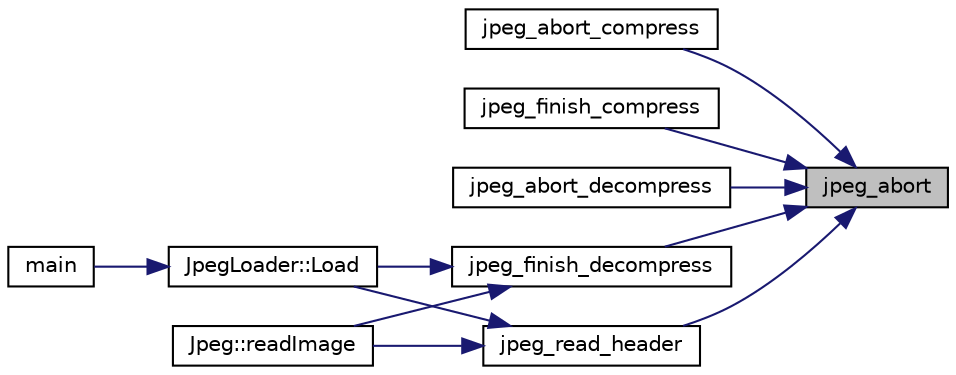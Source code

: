 digraph "jpeg_abort"
{
 // LATEX_PDF_SIZE
  bgcolor="transparent";
  edge [fontname="Helvetica",fontsize="10",labelfontname="Helvetica",labelfontsize="10"];
  node [fontname="Helvetica",fontsize="10",shape=record];
  rankdir="RL";
  Node1 [label="jpeg_abort",height=0.2,width=0.4,color="black", fillcolor="grey75", style="filled", fontcolor="black",tooltip=" "];
  Node1 -> Node2 [dir="back",color="midnightblue",fontsize="10",style="solid"];
  Node2 [label="jpeg_abort_compress",height=0.2,width=0.4,color="black",URL="$jcapimin_8c.html#aeb52771d3b10bdd1ee6059523e658511",tooltip=" "];
  Node1 -> Node3 [dir="back",color="midnightblue",fontsize="10",style="solid"];
  Node3 [label="jpeg_finish_compress",height=0.2,width=0.4,color="black",URL="$jcapimin_8c.html#aca0a1d185aa5944160c4dfbd4527d67c",tooltip=" "];
  Node1 -> Node4 [dir="back",color="midnightblue",fontsize="10",style="solid"];
  Node4 [label="jpeg_abort_decompress",height=0.2,width=0.4,color="black",URL="$jdapimin_8c.html#a2cab10bfd64143fbc3d9b47e1884c01f",tooltip=" "];
  Node1 -> Node5 [dir="back",color="midnightblue",fontsize="10",style="solid"];
  Node5 [label="jpeg_read_header",height=0.2,width=0.4,color="black",URL="$jdapimin_8c.html#a9e2c5f9c528588907486e51a8a07d8d4",tooltip=" "];
  Node5 -> Node6 [dir="back",color="midnightblue",fontsize="10",style="solid"];
  Node6 [label="JpegLoader::Load",height=0.2,width=0.4,color="black",URL="$classJpegLoader.html#a094609a59107dfbd1cca84fa2467c926",tooltip=" "];
  Node6 -> Node7 [dir="back",color="midnightblue",fontsize="10",style="solid"];
  Node7 [label="main",height=0.2,width=0.4,color="black",URL="$misc_2Libjpeg_2main_8cpp.html#a0ddf1224851353fc92bfbff6f499fa97",tooltip=" "];
  Node5 -> Node8 [dir="back",color="midnightblue",fontsize="10",style="solid"];
  Node8 [label="Jpeg::readImage",height=0.2,width=0.4,color="black",URL="$classJpeg.html#a80db9e22efc544e32145b6743b2b407c",tooltip=" "];
  Node1 -> Node9 [dir="back",color="midnightblue",fontsize="10",style="solid"];
  Node9 [label="jpeg_finish_decompress",height=0.2,width=0.4,color="black",URL="$jdapimin_8c.html#a78d1d93b2b605b33abd47a2c922bab2c",tooltip=" "];
  Node9 -> Node6 [dir="back",color="midnightblue",fontsize="10",style="solid"];
  Node9 -> Node8 [dir="back",color="midnightblue",fontsize="10",style="solid"];
}
